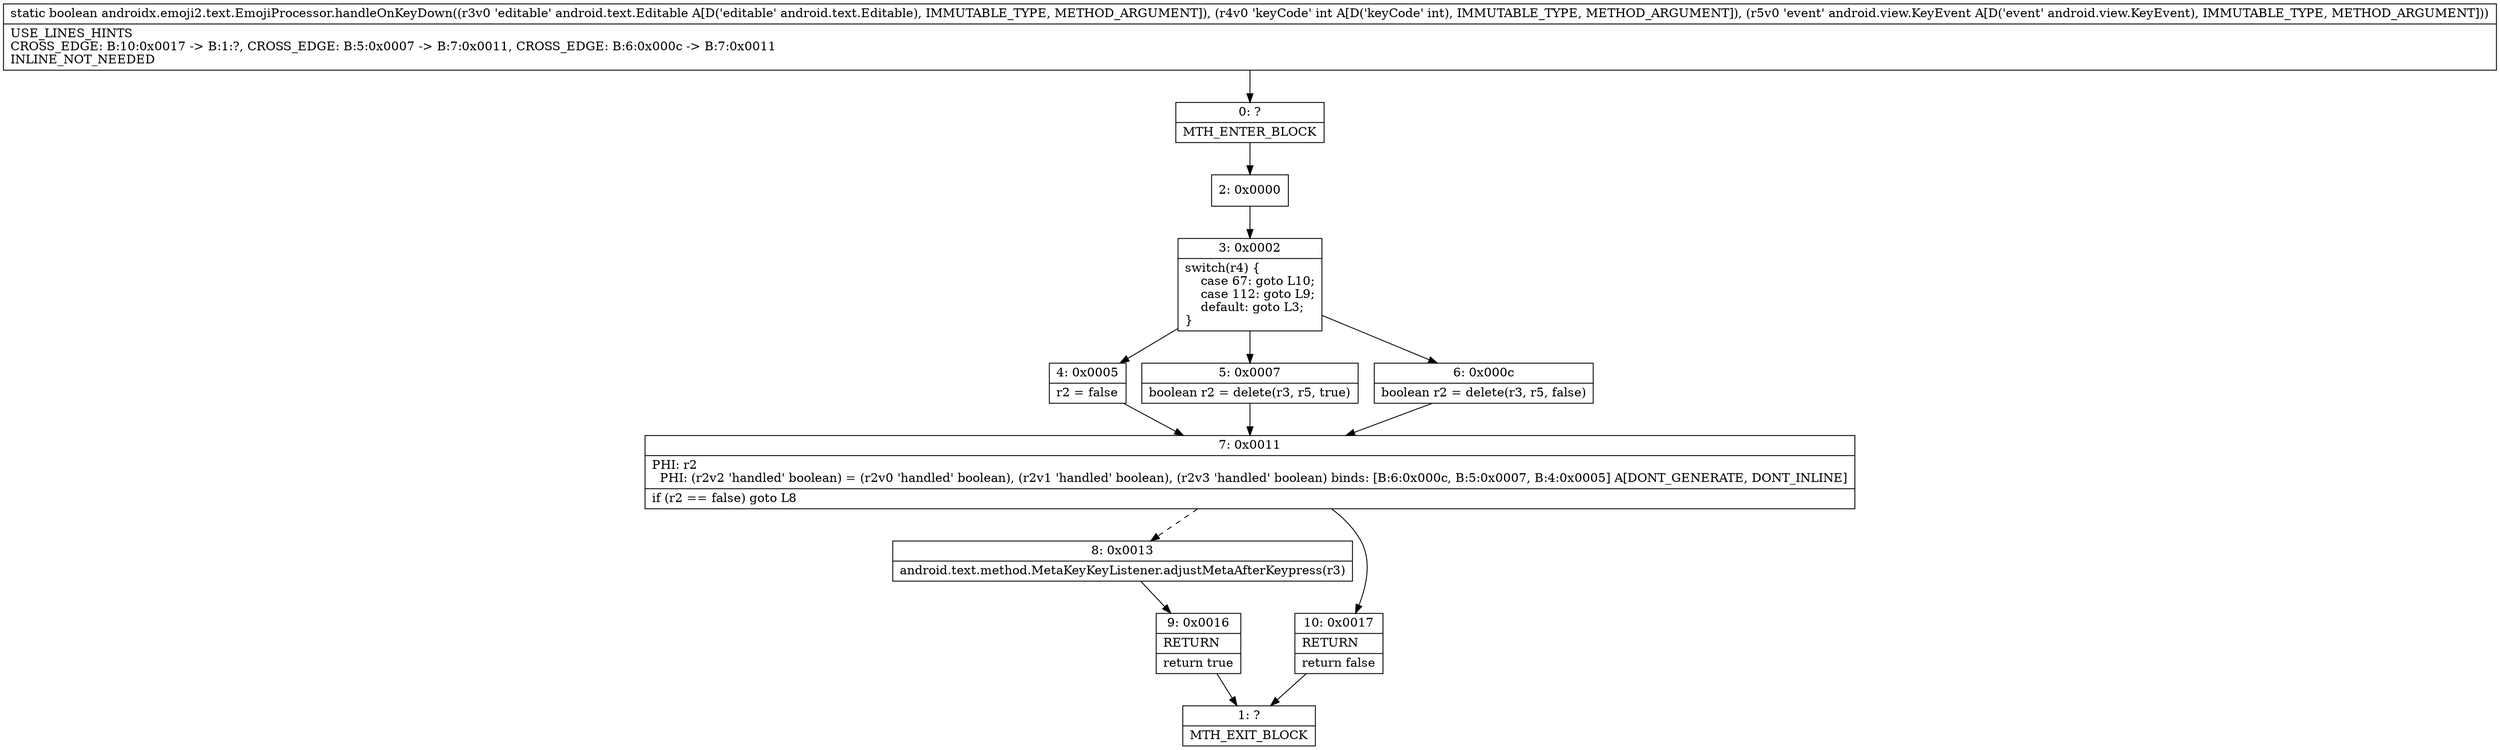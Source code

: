 digraph "CFG forandroidx.emoji2.text.EmojiProcessor.handleOnKeyDown(Landroid\/text\/Editable;ILandroid\/view\/KeyEvent;)Z" {
Node_0 [shape=record,label="{0\:\ ?|MTH_ENTER_BLOCK\l}"];
Node_2 [shape=record,label="{2\:\ 0x0000}"];
Node_3 [shape=record,label="{3\:\ 0x0002|switch(r4) \{\l    case 67: goto L10;\l    case 112: goto L9;\l    default: goto L3;\l\}\l}"];
Node_4 [shape=record,label="{4\:\ 0x0005|r2 = false\l}"];
Node_7 [shape=record,label="{7\:\ 0x0011|PHI: r2 \l  PHI: (r2v2 'handled' boolean) = (r2v0 'handled' boolean), (r2v1 'handled' boolean), (r2v3 'handled' boolean) binds: [B:6:0x000c, B:5:0x0007, B:4:0x0005] A[DONT_GENERATE, DONT_INLINE]\l|if (r2 == false) goto L8\l}"];
Node_8 [shape=record,label="{8\:\ 0x0013|android.text.method.MetaKeyKeyListener.adjustMetaAfterKeypress(r3)\l}"];
Node_9 [shape=record,label="{9\:\ 0x0016|RETURN\l|return true\l}"];
Node_1 [shape=record,label="{1\:\ ?|MTH_EXIT_BLOCK\l}"];
Node_10 [shape=record,label="{10\:\ 0x0017|RETURN\l|return false\l}"];
Node_5 [shape=record,label="{5\:\ 0x0007|boolean r2 = delete(r3, r5, true)\l}"];
Node_6 [shape=record,label="{6\:\ 0x000c|boolean r2 = delete(r3, r5, false)\l}"];
MethodNode[shape=record,label="{static boolean androidx.emoji2.text.EmojiProcessor.handleOnKeyDown((r3v0 'editable' android.text.Editable A[D('editable' android.text.Editable), IMMUTABLE_TYPE, METHOD_ARGUMENT]), (r4v0 'keyCode' int A[D('keyCode' int), IMMUTABLE_TYPE, METHOD_ARGUMENT]), (r5v0 'event' android.view.KeyEvent A[D('event' android.view.KeyEvent), IMMUTABLE_TYPE, METHOD_ARGUMENT]))  | USE_LINES_HINTS\lCROSS_EDGE: B:10:0x0017 \-\> B:1:?, CROSS_EDGE: B:5:0x0007 \-\> B:7:0x0011, CROSS_EDGE: B:6:0x000c \-\> B:7:0x0011\lINLINE_NOT_NEEDED\l}"];
MethodNode -> Node_0;Node_0 -> Node_2;
Node_2 -> Node_3;
Node_3 -> Node_4;
Node_3 -> Node_5;
Node_3 -> Node_6;
Node_4 -> Node_7;
Node_7 -> Node_8[style=dashed];
Node_7 -> Node_10;
Node_8 -> Node_9;
Node_9 -> Node_1;
Node_10 -> Node_1;
Node_5 -> Node_7;
Node_6 -> Node_7;
}

